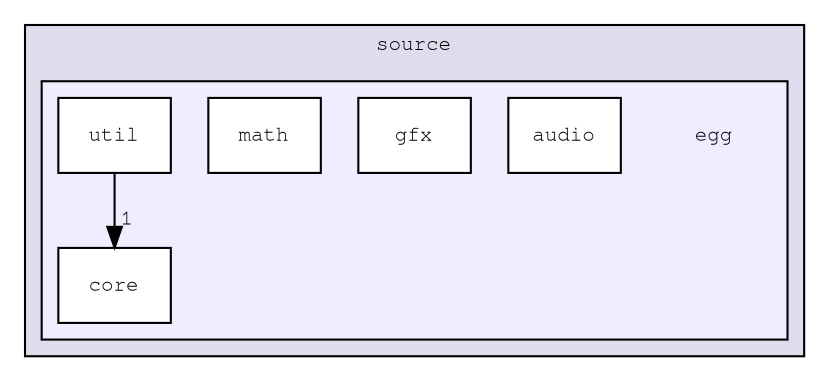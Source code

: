 digraph "source/egg" {
  compound=true
  node [ fontsize="10", fontname="FreeMono"];
  edge [ labelfontsize="10", labelfontname="FreeMono"];
  subgraph clusterdir_b2f33c71d4aa5e7af42a1ca61ff5af1b {
    graph [ bgcolor="#ddddee", pencolor="black", label="source" fontname="FreeMono", fontsize="10", URL="dir_b2f33c71d4aa5e7af42a1ca61ff5af1b.html"]
  subgraph clusterdir_dfa3dd376ef284b4fe91688c4c5b67ec {
    graph [ bgcolor="#eeeeff", pencolor="black", label="" URL="dir_dfa3dd376ef284b4fe91688c4c5b67ec.html"];
    dir_dfa3dd376ef284b4fe91688c4c5b67ec [shape=plaintext label="egg"];
  dir_af060690d8ae23a15d4e6a45e8eeb08e [shape=box label="audio" fillcolor="white" style="filled" URL="dir_af060690d8ae23a15d4e6a45e8eeb08e.html"];
  dir_6b5970774031d87b0089cc8f859b8439 [shape=box label="core" fillcolor="white" style="filled" URL="dir_6b5970774031d87b0089cc8f859b8439.html"];
  dir_9be805e0beee7499eb8b0822bc80e7cb [shape=box label="gfx" fillcolor="white" style="filled" URL="dir_9be805e0beee7499eb8b0822bc80e7cb.html"];
  dir_e4ca30498960a0cd3b65eeab0e5429aa [shape=box label="math" fillcolor="white" style="filled" URL="dir_e4ca30498960a0cd3b65eeab0e5429aa.html"];
  dir_318446f512858a556f477d31fe0f33fa [shape=box label="util" fillcolor="white" style="filled" URL="dir_318446f512858a556f477d31fe0f33fa.html"];
  }
  }
  dir_318446f512858a556f477d31fe0f33fa->dir_6b5970774031d87b0089cc8f859b8439 [headlabel="1", labeldistance=1.5 headhref="dir_000006_000003.html"];
}
